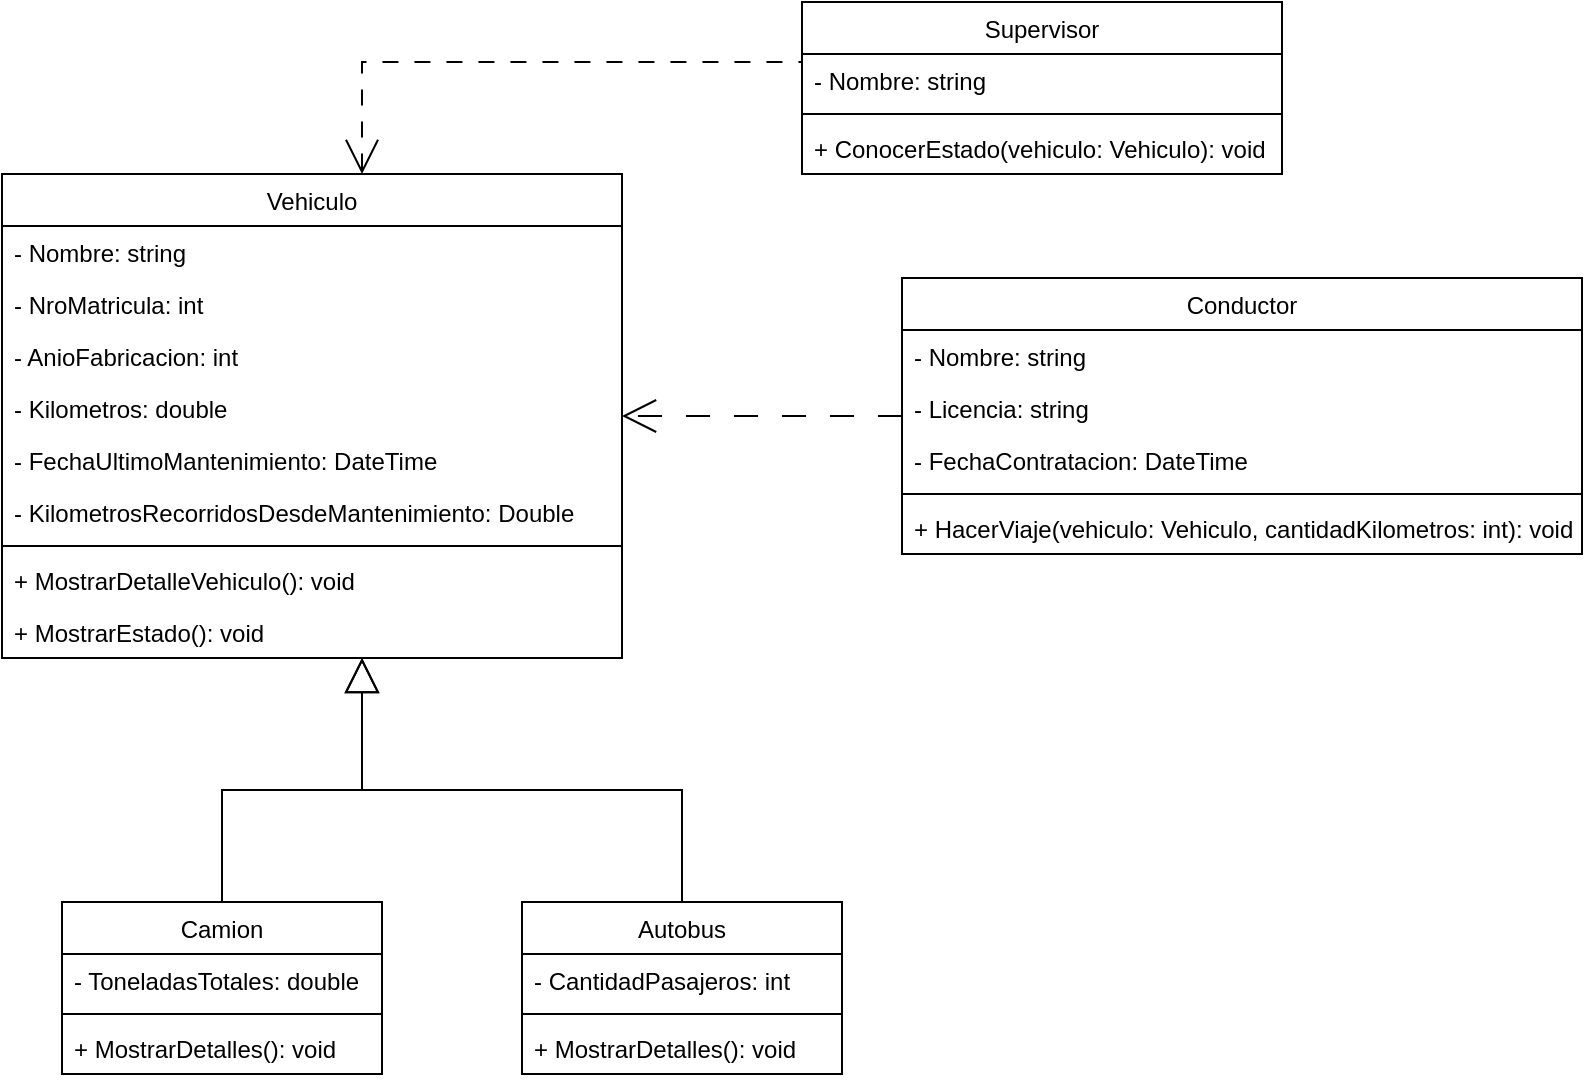 <mxfile version="24.7.14">
  <diagram id="C5RBs43oDa-KdzZeNtuy" name="Page-1">
    <mxGraphModel dx="880" dy="468" grid="1" gridSize="10" guides="1" tooltips="1" connect="1" arrows="1" fold="1" page="1" pageScale="1" pageWidth="827" pageHeight="1169" math="0" shadow="0">
      <root>
        <mxCell id="WIyWlLk6GJQsqaUBKTNV-0" />
        <mxCell id="WIyWlLk6GJQsqaUBKTNV-1" parent="WIyWlLk6GJQsqaUBKTNV-0" />
        <mxCell id="OFhBY2iWcMmOadmJ7U3_-16" style="edgeStyle=orthogonalEdgeStyle;rounded=0;orthogonalLoop=1;jettySize=auto;html=1;endArrow=none;endFill=0;startArrow=block;startFill=0;startSize=15;" parent="WIyWlLk6GJQsqaUBKTNV-1" source="zkfFHV4jXpPFQw0GAbJ--13" target="OFhBY2iWcMmOadmJ7U3_-1" edge="1">
          <mxGeometry relative="1" as="geometry">
            <Array as="points">
              <mxPoint x="200" y="414" />
              <mxPoint x="130" y="414" />
            </Array>
          </mxGeometry>
        </mxCell>
        <mxCell id="OFhBY2iWcMmOadmJ7U3_-17" style="edgeStyle=orthogonalEdgeStyle;rounded=0;orthogonalLoop=1;jettySize=auto;html=1;endArrow=none;endFill=0;startArrow=block;startFill=0;startSize=15;" parent="WIyWlLk6GJQsqaUBKTNV-1" source="zkfFHV4jXpPFQw0GAbJ--13" target="OFhBY2iWcMmOadmJ7U3_-4" edge="1">
          <mxGeometry relative="1" as="geometry">
            <Array as="points">
              <mxPoint x="200" y="414" />
              <mxPoint x="360" y="414" />
            </Array>
          </mxGeometry>
        </mxCell>
        <mxCell id="zkfFHV4jXpPFQw0GAbJ--13" value="Vehiculo" style="swimlane;fontStyle=0;align=center;verticalAlign=top;childLayout=stackLayout;horizontal=1;startSize=26;horizontalStack=0;resizeParent=1;resizeLast=0;collapsible=1;marginBottom=0;rounded=0;shadow=0;strokeWidth=1;" parent="WIyWlLk6GJQsqaUBKTNV-1" vertex="1">
          <mxGeometry x="20" y="106" width="310" height="242" as="geometry">
            <mxRectangle x="340" y="380" width="170" height="26" as="alternateBounds" />
          </mxGeometry>
        </mxCell>
        <mxCell id="zkfFHV4jXpPFQw0GAbJ--14" value="- Nombre: string" style="text;align=left;verticalAlign=top;spacingLeft=4;spacingRight=4;overflow=hidden;rotatable=0;points=[[0,0.5],[1,0.5]];portConstraint=eastwest;" parent="zkfFHV4jXpPFQw0GAbJ--13" vertex="1">
          <mxGeometry y="26" width="310" height="26" as="geometry" />
        </mxCell>
        <mxCell id="OFhBY2iWcMmOadmJ7U3_-26" value="- NroMatricula: int" style="text;align=left;verticalAlign=top;spacingLeft=4;spacingRight=4;overflow=hidden;rotatable=0;points=[[0,0.5],[1,0.5]];portConstraint=eastwest;" parent="zkfFHV4jXpPFQw0GAbJ--13" vertex="1">
          <mxGeometry y="52" width="310" height="26" as="geometry" />
        </mxCell>
        <mxCell id="OFhBY2iWcMmOadmJ7U3_-27" value="- AnioFabricacion: int" style="text;align=left;verticalAlign=top;spacingLeft=4;spacingRight=4;overflow=hidden;rotatable=0;points=[[0,0.5],[1,0.5]];portConstraint=eastwest;" parent="zkfFHV4jXpPFQw0GAbJ--13" vertex="1">
          <mxGeometry y="78" width="310" height="26" as="geometry" />
        </mxCell>
        <mxCell id="OFhBY2iWcMmOadmJ7U3_-28" value="- Kilometros: double" style="text;align=left;verticalAlign=top;spacingLeft=4;spacingRight=4;overflow=hidden;rotatable=0;points=[[0,0.5],[1,0.5]];portConstraint=eastwest;" parent="zkfFHV4jXpPFQw0GAbJ--13" vertex="1">
          <mxGeometry y="104" width="310" height="26" as="geometry" />
        </mxCell>
        <mxCell id="OFhBY2iWcMmOadmJ7U3_-24" value="- FechaUltimoMantenimiento: DateTime" style="text;align=left;verticalAlign=top;spacingLeft=4;spacingRight=4;overflow=hidden;rotatable=0;points=[[0,0.5],[1,0.5]];portConstraint=eastwest;" parent="zkfFHV4jXpPFQw0GAbJ--13" vertex="1">
          <mxGeometry y="130" width="310" height="26" as="geometry" />
        </mxCell>
        <mxCell id="OFhBY2iWcMmOadmJ7U3_-25" value="- KilometrosRecorridosDesdeMantenimiento: Double" style="text;align=left;verticalAlign=top;spacingLeft=4;spacingRight=4;overflow=hidden;rotatable=0;points=[[0,0.5],[1,0.5]];portConstraint=eastwest;" parent="zkfFHV4jXpPFQw0GAbJ--13" vertex="1">
          <mxGeometry y="156" width="310" height="26" as="geometry" />
        </mxCell>
        <mxCell id="zkfFHV4jXpPFQw0GAbJ--15" value="" style="line;html=1;strokeWidth=1;align=left;verticalAlign=middle;spacingTop=-1;spacingLeft=3;spacingRight=3;rotatable=0;labelPosition=right;points=[];portConstraint=eastwest;" parent="zkfFHV4jXpPFQw0GAbJ--13" vertex="1">
          <mxGeometry y="182" width="310" height="8" as="geometry" />
        </mxCell>
        <mxCell id="OFhBY2iWcMmOadmJ7U3_-31" value="+ MostrarDetalleVehiculo(): void" style="text;align=left;verticalAlign=top;spacingLeft=4;spacingRight=4;overflow=hidden;rotatable=0;points=[[0,0.5],[1,0.5]];portConstraint=eastwest;" parent="zkfFHV4jXpPFQw0GAbJ--13" vertex="1">
          <mxGeometry y="190" width="310" height="26" as="geometry" />
        </mxCell>
        <mxCell id="OFhBY2iWcMmOadmJ7U3_-30" value="+ MostrarEstado(): void" style="text;align=left;verticalAlign=top;spacingLeft=4;spacingRight=4;overflow=hidden;rotatable=0;points=[[0,0.5],[1,0.5]];portConstraint=eastwest;" parent="zkfFHV4jXpPFQw0GAbJ--13" vertex="1">
          <mxGeometry y="216" width="310" height="26" as="geometry" />
        </mxCell>
        <mxCell id="OFhBY2iWcMmOadmJ7U3_-1" value="Camion" style="swimlane;fontStyle=0;align=center;verticalAlign=top;childLayout=stackLayout;horizontal=1;startSize=26;horizontalStack=0;resizeParent=1;resizeLast=0;collapsible=1;marginBottom=0;rounded=0;shadow=0;strokeWidth=1;" parent="WIyWlLk6GJQsqaUBKTNV-1" vertex="1">
          <mxGeometry x="50" y="470" width="160" height="86" as="geometry">
            <mxRectangle x="340" y="380" width="170" height="26" as="alternateBounds" />
          </mxGeometry>
        </mxCell>
        <mxCell id="OFhBY2iWcMmOadmJ7U3_-2" value="- ToneladasTotales: double" style="text;align=left;verticalAlign=top;spacingLeft=4;spacingRight=4;overflow=hidden;rotatable=0;points=[[0,0.5],[1,0.5]];portConstraint=eastwest;" parent="OFhBY2iWcMmOadmJ7U3_-1" vertex="1">
          <mxGeometry y="26" width="160" height="26" as="geometry" />
        </mxCell>
        <mxCell id="OFhBY2iWcMmOadmJ7U3_-3" value="" style="line;html=1;strokeWidth=1;align=left;verticalAlign=middle;spacingTop=-1;spacingLeft=3;spacingRight=3;rotatable=0;labelPosition=right;points=[];portConstraint=eastwest;" parent="OFhBY2iWcMmOadmJ7U3_-1" vertex="1">
          <mxGeometry y="52" width="160" height="8" as="geometry" />
        </mxCell>
        <mxCell id="OFhBY2iWcMmOadmJ7U3_-32" value="+ MostrarDetalles(): void" style="text;align=left;verticalAlign=top;spacingLeft=4;spacingRight=4;overflow=hidden;rotatable=0;points=[[0,0.5],[1,0.5]];portConstraint=eastwest;" parent="OFhBY2iWcMmOadmJ7U3_-1" vertex="1">
          <mxGeometry y="60" width="160" height="26" as="geometry" />
        </mxCell>
        <mxCell id="OFhBY2iWcMmOadmJ7U3_-4" value="Autobus" style="swimlane;fontStyle=0;align=center;verticalAlign=top;childLayout=stackLayout;horizontal=1;startSize=26;horizontalStack=0;resizeParent=1;resizeLast=0;collapsible=1;marginBottom=0;rounded=0;shadow=0;strokeWidth=1;" parent="WIyWlLk6GJQsqaUBKTNV-1" vertex="1">
          <mxGeometry x="280" y="470" width="160" height="86" as="geometry">
            <mxRectangle x="340" y="380" width="170" height="26" as="alternateBounds" />
          </mxGeometry>
        </mxCell>
        <mxCell id="OFhBY2iWcMmOadmJ7U3_-5" value="- CantidadPasajeros: int" style="text;align=left;verticalAlign=top;spacingLeft=4;spacingRight=4;overflow=hidden;rotatable=0;points=[[0,0.5],[1,0.5]];portConstraint=eastwest;" parent="OFhBY2iWcMmOadmJ7U3_-4" vertex="1">
          <mxGeometry y="26" width="160" height="26" as="geometry" />
        </mxCell>
        <mxCell id="OFhBY2iWcMmOadmJ7U3_-6" value="" style="line;html=1;strokeWidth=1;align=left;verticalAlign=middle;spacingTop=-1;spacingLeft=3;spacingRight=3;rotatable=0;labelPosition=right;points=[];portConstraint=eastwest;" parent="OFhBY2iWcMmOadmJ7U3_-4" vertex="1">
          <mxGeometry y="52" width="160" height="8" as="geometry" />
        </mxCell>
        <mxCell id="OFhBY2iWcMmOadmJ7U3_-33" value="+ MostrarDetalles(): void" style="text;align=left;verticalAlign=top;spacingLeft=4;spacingRight=4;overflow=hidden;rotatable=0;points=[[0,0.5],[1,0.5]];portConstraint=eastwest;" parent="OFhBY2iWcMmOadmJ7U3_-4" vertex="1">
          <mxGeometry y="60" width="160" height="26" as="geometry" />
        </mxCell>
        <mxCell id="OFhBY2iWcMmOadmJ7U3_-14" style="edgeStyle=orthogonalEdgeStyle;rounded=0;orthogonalLoop=1;jettySize=auto;html=1;endArrow=open;endFill=0;dashed=1;dashPattern=12 12;startArrow=none;startFill=0;endSize=15;" parent="WIyWlLk6GJQsqaUBKTNV-1" source="OFhBY2iWcMmOadmJ7U3_-7" target="zkfFHV4jXpPFQw0GAbJ--13" edge="1">
          <mxGeometry relative="1" as="geometry" />
        </mxCell>
        <mxCell id="OFhBY2iWcMmOadmJ7U3_-15" style="edgeStyle=orthogonalEdgeStyle;rounded=0;orthogonalLoop=1;jettySize=auto;html=1;endArrow=none;endFill=0;dashed=1;dashPattern=8 8;startArrow=open;startFill=0;startSize=15;" parent="WIyWlLk6GJQsqaUBKTNV-1" source="zkfFHV4jXpPFQw0GAbJ--13" target="OFhBY2iWcMmOadmJ7U3_-10" edge="1">
          <mxGeometry relative="1" as="geometry">
            <Array as="points">
              <mxPoint x="200" y="50" />
            </Array>
          </mxGeometry>
        </mxCell>
        <mxCell id="OFhBY2iWcMmOadmJ7U3_-7" value="Conductor" style="swimlane;fontStyle=0;align=center;verticalAlign=top;childLayout=stackLayout;horizontal=1;startSize=26;horizontalStack=0;resizeParent=1;resizeLast=0;collapsible=1;marginBottom=0;rounded=0;shadow=0;strokeWidth=1;" parent="WIyWlLk6GJQsqaUBKTNV-1" vertex="1">
          <mxGeometry x="470" y="158" width="340" height="138" as="geometry">
            <mxRectangle x="340" y="380" width="170" height="26" as="alternateBounds" />
          </mxGeometry>
        </mxCell>
        <mxCell id="OFhBY2iWcMmOadmJ7U3_-8" value="- Nombre: string" style="text;align=left;verticalAlign=top;spacingLeft=4;spacingRight=4;overflow=hidden;rotatable=0;points=[[0,0.5],[1,0.5]];portConstraint=eastwest;" parent="OFhBY2iWcMmOadmJ7U3_-7" vertex="1">
          <mxGeometry y="26" width="340" height="26" as="geometry" />
        </mxCell>
        <mxCell id="OFhBY2iWcMmOadmJ7U3_-19" value="- Licencia: string" style="text;align=left;verticalAlign=top;spacingLeft=4;spacingRight=4;overflow=hidden;rotatable=0;points=[[0,0.5],[1,0.5]];portConstraint=eastwest;" parent="OFhBY2iWcMmOadmJ7U3_-7" vertex="1">
          <mxGeometry y="52" width="340" height="26" as="geometry" />
        </mxCell>
        <mxCell id="OFhBY2iWcMmOadmJ7U3_-20" value="- FechaContratacion: DateTime" style="text;align=left;verticalAlign=top;spacingLeft=4;spacingRight=4;overflow=hidden;rotatable=0;points=[[0,0.5],[1,0.5]];portConstraint=eastwest;" parent="OFhBY2iWcMmOadmJ7U3_-7" vertex="1">
          <mxGeometry y="78" width="340" height="26" as="geometry" />
        </mxCell>
        <mxCell id="OFhBY2iWcMmOadmJ7U3_-9" value="" style="line;html=1;strokeWidth=1;align=left;verticalAlign=middle;spacingTop=-1;spacingLeft=3;spacingRight=3;rotatable=0;labelPosition=right;points=[];portConstraint=eastwest;" parent="OFhBY2iWcMmOadmJ7U3_-7" vertex="1">
          <mxGeometry y="104" width="340" height="8" as="geometry" />
        </mxCell>
        <mxCell id="OFhBY2iWcMmOadmJ7U3_-34" value="+ HacerViaje(vehiculo: Vehiculo, cantidadKilometros: int): void" style="text;align=left;verticalAlign=top;spacingLeft=4;spacingRight=4;overflow=hidden;rotatable=0;points=[[0,0.5],[1,0.5]];portConstraint=eastwest;" parent="OFhBY2iWcMmOadmJ7U3_-7" vertex="1">
          <mxGeometry y="112" width="340" height="26" as="geometry" />
        </mxCell>
        <mxCell id="OFhBY2iWcMmOadmJ7U3_-10" value="Supervisor" style="swimlane;fontStyle=0;align=center;verticalAlign=top;childLayout=stackLayout;horizontal=1;startSize=26;horizontalStack=0;resizeParent=1;resizeLast=0;collapsible=1;marginBottom=0;rounded=0;shadow=0;strokeWidth=1;" parent="WIyWlLk6GJQsqaUBKTNV-1" vertex="1">
          <mxGeometry x="420" y="20" width="240" height="86" as="geometry">
            <mxRectangle x="340" y="380" width="170" height="26" as="alternateBounds" />
          </mxGeometry>
        </mxCell>
        <mxCell id="OFhBY2iWcMmOadmJ7U3_-11" value="- Nombre: string" style="text;align=left;verticalAlign=top;spacingLeft=4;spacingRight=4;overflow=hidden;rotatable=0;points=[[0,0.5],[1,0.5]];portConstraint=eastwest;" parent="OFhBY2iWcMmOadmJ7U3_-10" vertex="1">
          <mxGeometry y="26" width="240" height="26" as="geometry" />
        </mxCell>
        <mxCell id="OFhBY2iWcMmOadmJ7U3_-12" value="" style="line;html=1;strokeWidth=1;align=left;verticalAlign=middle;spacingTop=-1;spacingLeft=3;spacingRight=3;rotatable=0;labelPosition=right;points=[];portConstraint=eastwest;" parent="OFhBY2iWcMmOadmJ7U3_-10" vertex="1">
          <mxGeometry y="52" width="240" height="8" as="geometry" />
        </mxCell>
        <mxCell id="OFhBY2iWcMmOadmJ7U3_-29" value="+ ConocerEstado(vehiculo: Vehiculo): void" style="text;align=left;verticalAlign=top;spacingLeft=4;spacingRight=4;overflow=hidden;rotatable=0;points=[[0,0.5],[1,0.5]];portConstraint=eastwest;" parent="OFhBY2iWcMmOadmJ7U3_-10" vertex="1">
          <mxGeometry y="60" width="240" height="26" as="geometry" />
        </mxCell>
      </root>
    </mxGraphModel>
  </diagram>
</mxfile>
